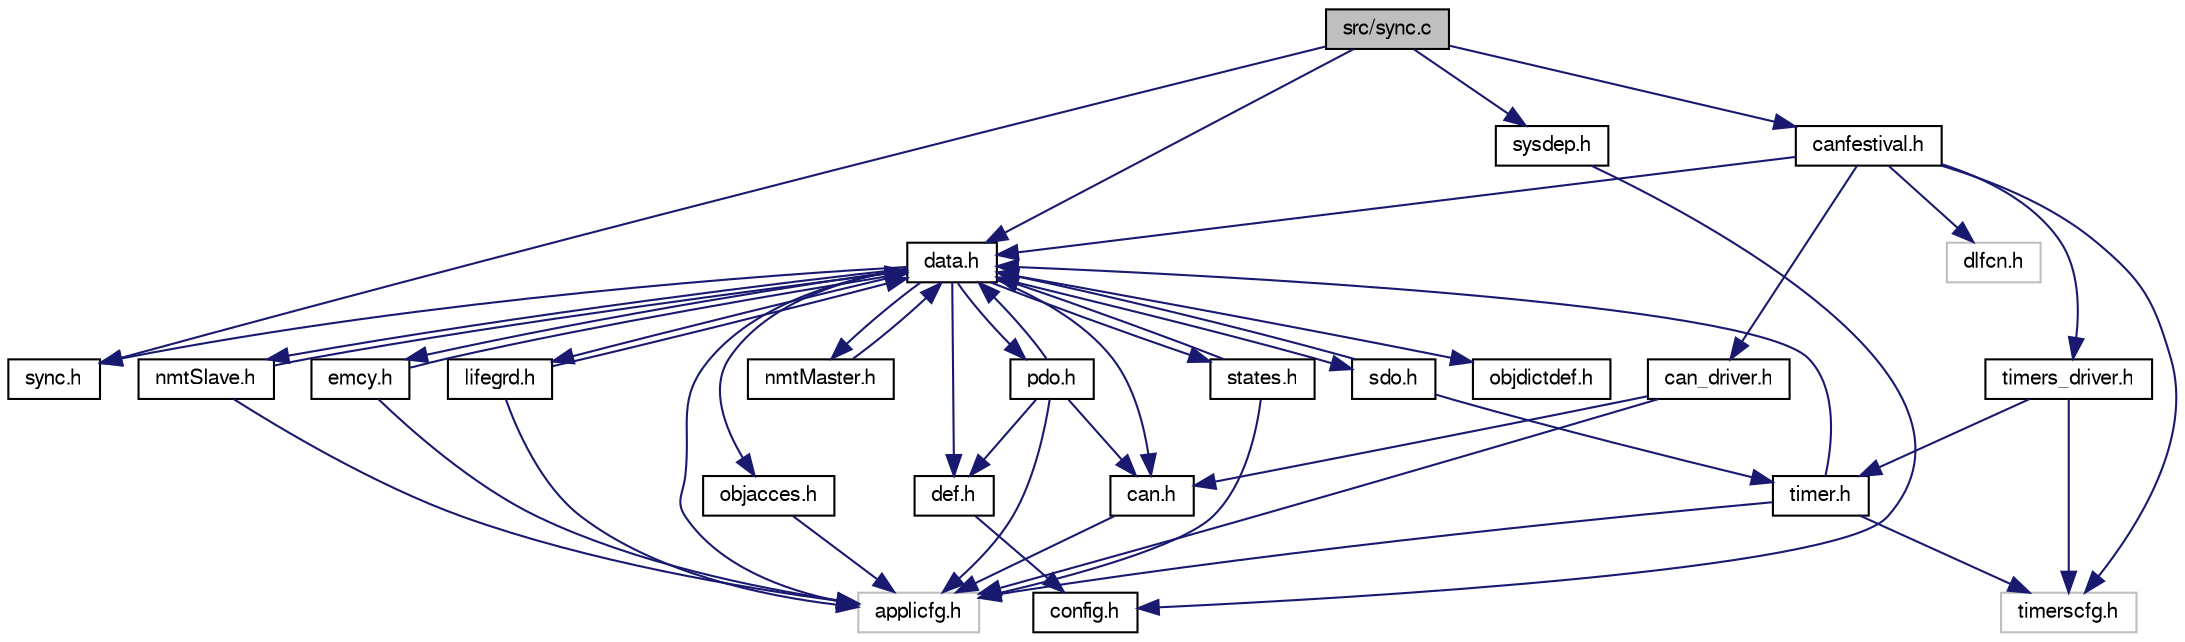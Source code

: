 digraph "src/sync.c"
{
  edge [fontname="FreeSans",fontsize="10",labelfontname="FreeSans",labelfontsize="10"];
  node [fontname="FreeSans",fontsize="10",shape=record];
  Node1 [label="src/sync.c",height=0.2,width=0.4,color="black", fillcolor="grey75", style="filled" fontcolor="black"];
  Node1 -> Node2 [color="midnightblue",fontsize="10",style="solid",fontname="FreeSans"];
  Node2 [label="data.h",height=0.2,width=0.4,color="black", fillcolor="white", style="filled",URL="$data_8h_source.html"];
  Node2 -> Node3 [color="midnightblue",fontsize="10",style="solid",fontname="FreeSans"];
  Node3 [label="applicfg.h",height=0.2,width=0.4,color="grey75", fillcolor="white", style="filled"];
  Node2 -> Node4 [color="midnightblue",fontsize="10",style="solid",fontname="FreeSans"];
  Node4 [label="def.h",height=0.2,width=0.4,color="black", fillcolor="white", style="filled",URL="$def_8h_source.html"];
  Node4 -> Node5 [color="midnightblue",fontsize="10",style="solid",fontname="FreeSans"];
  Node5 [label="config.h",height=0.2,width=0.4,color="black", fillcolor="white", style="filled",URL="$config_8h_source.html"];
  Node2 -> Node6 [color="midnightblue",fontsize="10",style="solid",fontname="FreeSans"];
  Node6 [label="can.h",height=0.2,width=0.4,color="black", fillcolor="white", style="filled",URL="$can_8h_source.html"];
  Node6 -> Node3 [color="midnightblue",fontsize="10",style="solid",fontname="FreeSans"];
  Node2 -> Node7 [color="midnightblue",fontsize="10",style="solid",fontname="FreeSans"];
  Node7 [label="objdictdef.h",height=0.2,width=0.4,color="black", fillcolor="white", style="filled",URL="$objdictdef_8h_source.html"];
  Node2 -> Node8 [color="midnightblue",fontsize="10",style="solid",fontname="FreeSans"];
  Node8 [label="objacces.h",height=0.2,width=0.4,color="black", fillcolor="white", style="filled",URL="$objacces_8h.html",tooltip="Responsible for accessing the object dictionary. "];
  Node8 -> Node3 [color="midnightblue",fontsize="10",style="solid",fontname="FreeSans"];
  Node2 -> Node9 [color="midnightblue",fontsize="10",style="solid",fontname="FreeSans"];
  Node9 [label="sdo.h",height=0.2,width=0.4,color="black", fillcolor="white", style="filled",URL="$sdo_8h_source.html"];
  Node9 -> Node10 [color="midnightblue",fontsize="10",style="solid",fontname="FreeSans"];
  Node10 [label="timer.h",height=0.2,width=0.4,color="black", fillcolor="white", style="filled",URL="$timer_8h_source.html"];
  Node10 -> Node11 [color="midnightblue",fontsize="10",style="solid",fontname="FreeSans"];
  Node11 [label="timerscfg.h",height=0.2,width=0.4,color="grey75", fillcolor="white", style="filled"];
  Node10 -> Node3 [color="midnightblue",fontsize="10",style="solid",fontname="FreeSans"];
  Node10 -> Node2 [color="midnightblue",fontsize="10",style="solid",fontname="FreeSans"];
  Node9 -> Node2 [color="midnightblue",fontsize="10",style="solid",fontname="FreeSans"];
  Node2 -> Node12 [color="midnightblue",fontsize="10",style="solid",fontname="FreeSans"];
  Node12 [label="pdo.h",height=0.2,width=0.4,color="black", fillcolor="white", style="filled",URL="$pdo_8h_source.html"];
  Node12 -> Node3 [color="midnightblue",fontsize="10",style="solid",fontname="FreeSans"];
  Node12 -> Node4 [color="midnightblue",fontsize="10",style="solid",fontname="FreeSans"];
  Node12 -> Node6 [color="midnightblue",fontsize="10",style="solid",fontname="FreeSans"];
  Node12 -> Node2 [color="midnightblue",fontsize="10",style="solid",fontname="FreeSans"];
  Node2 -> Node13 [color="midnightblue",fontsize="10",style="solid",fontname="FreeSans"];
  Node13 [label="states.h",height=0.2,width=0.4,color="black", fillcolor="white", style="filled",URL="$states_8h_source.html"];
  Node13 -> Node3 [color="midnightblue",fontsize="10",style="solid",fontname="FreeSans"];
  Node13 -> Node2 [color="midnightblue",fontsize="10",style="solid",fontname="FreeSans"];
  Node2 -> Node14 [color="midnightblue",fontsize="10",style="solid",fontname="FreeSans"];
  Node14 [label="lifegrd.h",height=0.2,width=0.4,color="black", fillcolor="white", style="filled",URL="$lifegrd_8h.html"];
  Node14 -> Node3 [color="midnightblue",fontsize="10",style="solid",fontname="FreeSans"];
  Node14 -> Node2 [color="midnightblue",fontsize="10",style="solid",fontname="FreeSans"];
  Node2 -> Node15 [color="midnightblue",fontsize="10",style="solid",fontname="FreeSans"];
  Node15 [label="sync.h",height=0.2,width=0.4,color="black", fillcolor="white", style="filled",URL="$sync_8h_source.html"];
  Node2 -> Node16 [color="midnightblue",fontsize="10",style="solid",fontname="FreeSans"];
  Node16 [label="nmtSlave.h",height=0.2,width=0.4,color="black", fillcolor="white", style="filled",URL="$nmtSlave_8h_source.html"];
  Node16 -> Node3 [color="midnightblue",fontsize="10",style="solid",fontname="FreeSans"];
  Node16 -> Node2 [color="midnightblue",fontsize="10",style="solid",fontname="FreeSans"];
  Node2 -> Node17 [color="midnightblue",fontsize="10",style="solid",fontname="FreeSans"];
  Node17 [label="nmtMaster.h",height=0.2,width=0.4,color="black", fillcolor="white", style="filled",URL="$nmtMaster_8h_source.html"];
  Node17 -> Node2 [color="midnightblue",fontsize="10",style="solid",fontname="FreeSans"];
  Node2 -> Node18 [color="midnightblue",fontsize="10",style="solid",fontname="FreeSans"];
  Node18 [label="emcy.h",height=0.2,width=0.4,color="black", fillcolor="white", style="filled",URL="$emcy_8h.html",tooltip="Declarations of the functions that manage EMCY (emergency) messages. "];
  Node18 -> Node3 [color="midnightblue",fontsize="10",style="solid",fontname="FreeSans"];
  Node18 -> Node2 [color="midnightblue",fontsize="10",style="solid",fontname="FreeSans"];
  Node1 -> Node15 [color="midnightblue",fontsize="10",style="solid",fontname="FreeSans"];
  Node1 -> Node19 [color="midnightblue",fontsize="10",style="solid",fontname="FreeSans"];
  Node19 [label="canfestival.h",height=0.2,width=0.4,color="black", fillcolor="white", style="filled",URL="$canfestival_8h_source.html"];
  Node19 -> Node11 [color="midnightblue",fontsize="10",style="solid",fontname="FreeSans"];
  Node19 -> Node20 [color="midnightblue",fontsize="10",style="solid",fontname="FreeSans"];
  Node20 [label="can_driver.h",height=0.2,width=0.4,color="black", fillcolor="white", style="filled",URL="$can__driver_8h_source.html"];
  Node20 -> Node3 [color="midnightblue",fontsize="10",style="solid",fontname="FreeSans"];
  Node20 -> Node6 [color="midnightblue",fontsize="10",style="solid",fontname="FreeSans"];
  Node19 -> Node2 [color="midnightblue",fontsize="10",style="solid",fontname="FreeSans"];
  Node19 -> Node21 [color="midnightblue",fontsize="10",style="solid",fontname="FreeSans"];
  Node21 [label="timers_driver.h",height=0.2,width=0.4,color="black", fillcolor="white", style="filled",URL="$timers__driver_8h_source.html"];
  Node21 -> Node11 [color="midnightblue",fontsize="10",style="solid",fontname="FreeSans"];
  Node21 -> Node10 [color="midnightblue",fontsize="10",style="solid",fontname="FreeSans"];
  Node19 -> Node22 [color="midnightblue",fontsize="10",style="solid",fontname="FreeSans"];
  Node22 [label="dlfcn.h",height=0.2,width=0.4,color="grey75", fillcolor="white", style="filled"];
  Node1 -> Node23 [color="midnightblue",fontsize="10",style="solid",fontname="FreeSans"];
  Node23 [label="sysdep.h",height=0.2,width=0.4,color="black", fillcolor="white", style="filled",URL="$sysdep_8h_source.html"];
  Node23 -> Node5 [color="midnightblue",fontsize="10",style="solid",fontname="FreeSans"];
}
